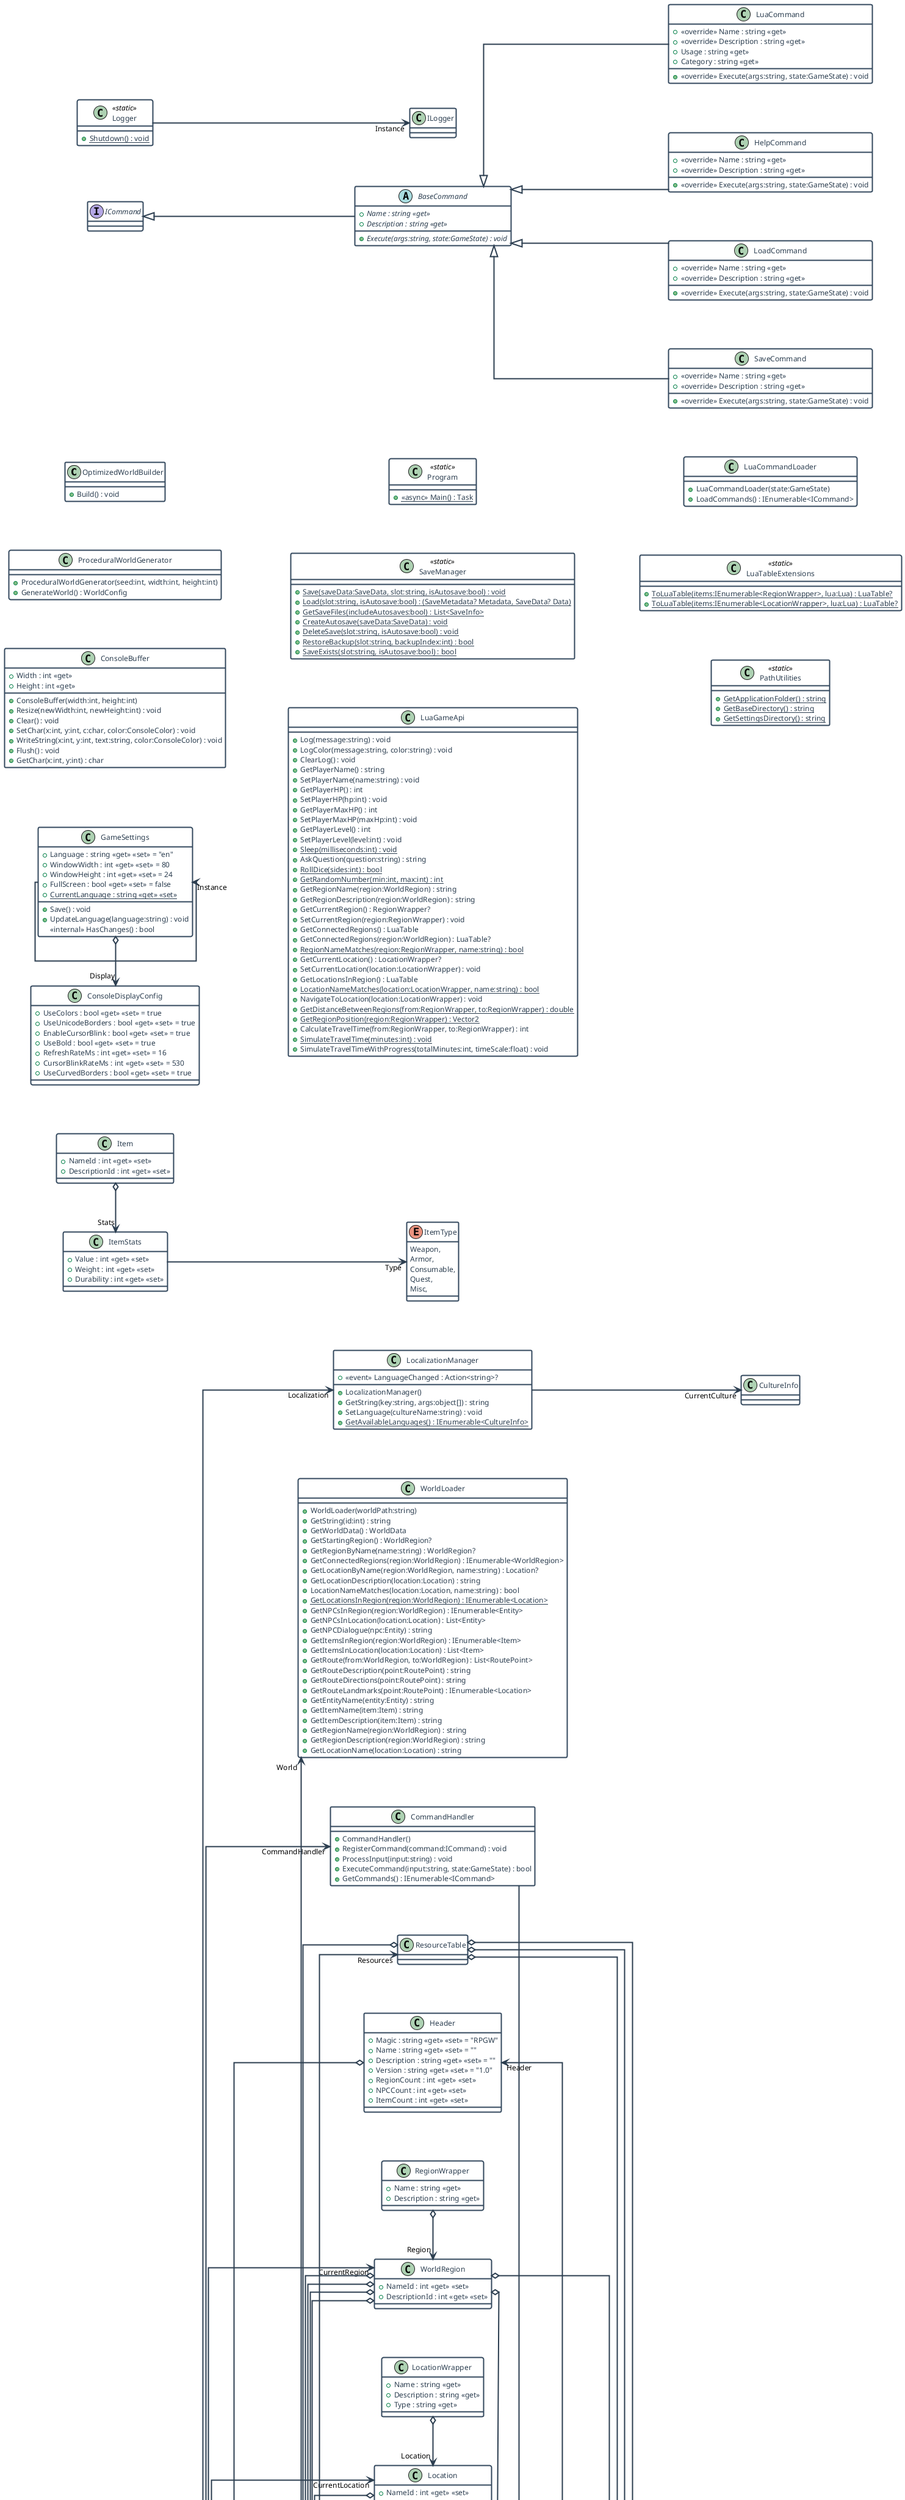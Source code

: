 @startuml

' Layout improvements
left to right direction
skinparam linetype ortho
skinparam nodesep 80
skinparam ranksep 100

' Visual styling
skinparam class {
    BackgroundColor White
    ArrowColor #2C3E50
    BorderColor #34495E
    BorderThickness 2
    FontSize 14
    FontName Arial
    AttributeFontColor #2C3E50
    AttributeFontSize 12
    Padding 20
    Margin 20
}

' Arrow styling
skinparam arrow {
    Color #2C3E50
    Thickness 2
    FontSize 12
}

' Relationship styling
skinparam relationship {
    BackgroundColor White
    FontSize 12
}

class OptimizedWorldBuilder {
    + Build() : void
}
class ProceduralWorldGenerator {
    + ProceduralWorldGenerator(seed:int, width:int, height:int)
    + GenerateWorld() : WorldConfig
}
class WorldConfig {
    + Name : string <<get>> <<set>> = "Demo World"
    + Description : string <<get>> <<set>> = "A sample RPG world"
}
class RegionConfig {
    + Name : string <<get>> <<set>> = ""
    + Description : string <<get>> <<set>> = ""
}
class LocationConfig {
    + Name : string <<get>> <<set>> = ""
    + Type : string <<get>> <<set>> = ""
    + Description : string <<get>> <<set>> = ""
}
class RoutePoint {
    + DescriptionId : int <<get>> <<set>>
    + DirectionsId : int <<get>> <<set>>
    + Description : string <<get>> <<set>> = ""
    + Directions : string <<get>> <<set>> = ""
}
class Header {
    + Magic : string <<get>> <<set>> = "RPGW"
    + Name : string <<get>> <<set>> = ""
    + Description : string <<get>> <<set>> = ""
    + Version : string <<get>> <<set>> = "1.0"
    + RegionCount : int <<get>> <<set>>
    + NPCCount : int <<get>> <<set>>
    + ItemCount : int <<get>> <<set>>
}
class ResourceTable {
}
class GenWorldRegion {
    + NameId : int <<get>> <<set>>
    + DescriptionId : int <<get>> <<set>>
}
class Location {
    + NameId : int <<get>> <<set>>
    + TypeId : int <<get>> <<set>>
    + DescriptionId : int <<get>> <<set>>
}
class Entity {
    + NameId : int <<get>> <<set>>
    + Level : int <<get>> <<set>>
    + HP : int <<get>> <<set>>
}
class Item {
    + NameId : int <<get>> <<set>>
    + DescriptionId : int <<get>> <<set>>
}
class Vector2 {
    + X : float <<get>> <<set>>
    + Y : float <<get>> <<set>>
}
class EntityStats {
    + Strength : int <<get>> <<set>>
    + Dexterity : int <<get>> <<set>>
    + Intelligence : int <<get>> <<set>>
    + Defense : int <<get>> <<set>>
}
class ItemStats {
    + Value : int <<get>> <<set>>
    + Weight : int <<get>> <<set>>
    + Durability : int <<get>> <<set>>
}
enum ItemType {
    Weapon,
    Armor,
    Consumable,
    Quest,
    Misc,
}
class "List`1"<T> {
}
class "Dictionary`2"<T1,T2> {
}
WorldConfig o-> "Regions<RegionConfig>" "List`1"
WorldConfig o-> "NPCs<string>" "List`1"
WorldConfig o-> "Items<string>" "List`1"
RegionConfig o-> "Connections<string>" "List`1"
RegionConfig o-> "NPCs<string>" "List`1"
RegionConfig o-> "Items<string>" "List`1"
RegionConfig o-> "Locations<LocationConfig>" "List`1"
RegionConfig o-> "Routes<string,List<RoutePoint>>" "Dictionary`2"
LocationConfig o-> "NPCs<string>" "List`1"
LocationConfig o-> "Items<string>" "List`1"
RoutePoint o-> "Landmarks<LocationConfig>" "List`1"
Header o-> "CreatedAt" DateTime
ResourceTable o-> "StringPool<string,int>" "Dictionary`2"
ResourceTable o-> "TextureRefs<string,int>" "Dictionary`2"
ResourceTable o-> "SoundRefs<string,int>" "Dictionary`2"
ResourceTable o-> "SharedDialogue<string>" "List`1"
GenWorldRegion o-> "Connections<int>" "List`1"
GenWorldRegion o-> "NPCs<int>" "List`1"
GenWorldRegion o-> "Items<int>" "List`1"
GenWorldRegion o-> "Position" Vector2
GenWorldRegion o-> "Locations<Location>" "List`1"
GenWorldRegion o-> "Routes<int,List<RoutePoint>>" "Dictionary`2"
Location o-> "NPCs<int>" "List`1"
Location o-> "Items<int>" "List`1"
Entity o-> "DialogueRefs<int>" "List`1"
Entity o-> "Stats" EntityStats
Item o-> "Stats" ItemStats
ItemStats --> "Type" ItemType
struct ColoredText <<record>> {
    + Text : string <<get>> <<init>>
}
class GameState {
    + AddLogMessage(message:ColoredText) : void
    + PlayerName : string <<get>> <<set>> = "Hero"
    + Level : int <<get>> <<set>> = 1
    + HP : int <<get>> <<set>> = 100
    + MaxHP : int <<get>> <<set>> = 100
    + Gold : int <<get>> <<set>> = 100
    + Running : bool <<get>> <<set>> = true
    + CurrentWorldPath : string <<get>> = ""
    + GameState(manager:ConsoleWindowManager)
    + SaveGame(slot:string) : void
    + LoadGame(slot:string) : bool
    + LoadWorld(worldPath:string, isNewGame:bool) : void
    + NavigateToLocation(location:Location) : void
}
class "List`1"<T> {
}
class "Dictionary`2"<T1,T2> {
}
ColoredText o-> "Color" ConsoleColor
GameState o-> "GameLog<ColoredText>" "List`1"
GameState --> "WindowManager" ConsoleWindowManager
GameState o-> "Stats<string,int>" "Dictionary`2"
GameState o-> "Inventory<string>" "List`1"
GameState o-> "GameFlags<string,bool>" "Dictionary`2"
GameState --> "CommandHandler" CommandHandler
GameState --> "Localization" LocalizationManager
GameState --> "World" WorldLoader
GameState --> "CurrentRegion" WorldRegion
GameState --> "CurrentLocation" Location
class CommandHandler {
    + CommandHandler()
    + RegisterCommand(command:ICommand) : void
    + ProcessInput(input:string) : void
    + ExecuteCommand(input:string, state:GameState) : bool
    + GetCommands() : IEnumerable<ICommand>
}
class "Action`1"<T> {
}
CommandHandler --> "InputHandler<string>" "Action`1"
class WorldLoader {
    + WorldLoader(worldPath:string)
    + GetString(id:int) : string
    + GetWorldData() : WorldData
    + GetStartingRegion() : WorldRegion?
    + GetRegionByName(name:string) : WorldRegion?
    + GetConnectedRegions(region:WorldRegion) : IEnumerable<WorldRegion>
    + GetLocationByName(region:WorldRegion, name:string) : Location?
    + GetLocationDescription(location:Location) : string
    + LocationNameMatches(location:Location, name:string) : bool
    + {static} GetLocationsInRegion(region:WorldRegion) : IEnumerable<Location>
    + GetNPCsInRegion(region:WorldRegion) : IEnumerable<Entity>
    + GetNPCsInLocation(location:Location) : List<Entity>
    + GetNPCDialogue(npc:Entity) : string
    + GetItemsInRegion(region:WorldRegion) : IEnumerable<Item>
    + GetItemsInLocation(location:Location) : List<Item>
    + GetRoute(from:WorldRegion, to:WorldRegion) : List<RoutePoint>
    + GetRouteDescription(point:RoutePoint) : string
    + GetRouteDirections(point:RoutePoint) : string
    + GetRouteLandmarks(point:RoutePoint) : IEnumerable<Location>
    + GetEntityName(entity:Entity) : string
    + GetItemName(item:Item) : string
    + GetItemDescription(item:Item) : string
    + GetRegionName(region:WorldRegion) : string
    + GetRegionDescription(region:WorldRegion) : string
    + GetLocationName(location:Location) : string
}
class LocalizationManager {
    +  <<event>> LanguageChanged : Action<string>? 
    + LocalizationManager()
    + GetString(key:string, args:object[]) : string
    + SetLanguage(cultureName:string) : void
    + {static} GetAvailableLanguages() : IEnumerable<CultureInfo>
}
LocalizationManager --> "CurrentCulture" CultureInfo
class Region {
    + X : int <<get>> <<set>>
    + Y : int <<get>> <<set>>
    + Width : int <<get>> <<set>>
    + Height : int <<get>> <<set>>
    + Padding : int <<get>> <<set>> = 1
    + ZIndex : int <<get>> <<set>> = 0
    + Name : string? <<get>> <<set>>
    + IsVisible : bool <<get>> <<set>> = true
}
struct Rectangle {
    + X : int <<get>>
    + Y : int <<get>>
    + Width : int <<get>>
    + Height : int <<get>>
    + Intersects(other:Rectangle) : bool
}
class ConsoleWindowManager {
    + ConsoleWindowManager()
    + AddRegion(name:string, region:Region) : void
    + UpdateRegion(name:string, updateAction:Action<Region>) : void
    + CheckResize() : bool
    + {static} IsDoubleWidth(c:char) : bool
    + RenderWrappedText(region:Region, lines:IEnumerable<ColoredText>) : void
    + <<async>> DisposeAsync() : ValueTask
    + ClearDisplay() : void
    + Dispose() : void
    + QueueRender() : void
    + UpdateInputText(text:string, color:ConsoleColor) : void
    + UpdateDisplaySettings(newConfig:ConsoleDisplayConfig) : void
    + RenderMap(region:Region, world:WorldData, currentRegion:WorldRegion) : void
    + RenderRegionMap(region:Region, currentRegion:WorldRegion) : void
    + GetRegions() : Dictionary<string, Region>
    + RemoveRegion(name:string) : void
}
class ConsoleBuffer {
    + Width : int <<get>>
    + Height : int <<get>>
    + ConsoleBuffer(width:int, height:int)
    + Resize(newWidth:int, newHeight:int) : void
    + Clear() : void
    + SetChar(x:int, y:int, c:char, color:ConsoleColor) : void
    + WriteString(x:int, y:int, text:string, color:ConsoleColor) : void
    + Flush() : void
    + GetChar(x:int, y:int) : char
}
Region o-> "BorderColor" ConsoleColor
Region o-> "TitleColor" ConsoleColor
Region --> "RenderContent<Region>" "Action`1"
Region --> "Bounds" Rectangle
Region --> "ContentBounds" Rectangle
IDisposable <|-- ConsoleWindowManager
class WorldRegion {
    + NameId : int <<get>> <<set>>
    + DescriptionId : int <<get>> <<set>>
}
class WorldData {
}
class "List`1"<T> {
}
class "Dictionary`2"<T1,T2> {
}
WorldRegion o-> "Connections<int>" "List`1"
WorldRegion o-> "NPCs<int>" "List`1"
WorldRegion o-> "Items<int>" "List`1"
WorldRegion o-> "Position" Vector2
WorldRegion o-> "Locations<Location>" "List`1"
WorldRegion o-> "Routes<int,List<RoutePoint>>" "Dictionary`2"
WorldData o-> "Header" Header
WorldData o-> "Resources" ResourceTable
WorldData o-> "Regions<WorldRegion>" "List`1"
WorldData o-> "NPCs<Entity>" "List`1"
WorldData o-> "Items<Item>" "List`1"
class Program <<static>> {
    + {static} <<async>> Main() : Task
}
class SaveData {
    + PlayerName : string <<get>> <<set>> = "Hero"
    + Level : int <<get>> <<set>> = 1
    + HP : int <<get>> <<set>> = 100
    + MaxHP : int <<get>> <<set>> = 100
    + CurrentRegionId : string <<get>> <<set>> = ""
    + WorldPath : string <<get>> <<set>> = ""
    + Gold : int <<get>> <<set>> = 100
    + WorldSeed : string <<get>> <<set>> = ""
    + WorldName : string <<get>> <<set>> = ""
    + DisplayName : string <<get>>
    + Description : string <<get>>
    + UpdatePlayTime() : void
}
class "Dictionary`2"<T1,T2> {
}
class "List`1"<T> {
}
SaveData --> "SaveTime" DateTime
SaveData o-> "Stats<string,int>" "Dictionary`2"
SaveData o-> "Inventory<string>" "List`1"
SaveData o-> "GameFlags<string,bool>" "Dictionary`2"
SaveData o-> "TotalPlayTime" TimeSpan
SaveData o-> "LastPlayTime" DateTime
SaveData --> "WorldCreatedAt" DateTime
class SaveManager <<static>> {
    + {static} Save(saveData:SaveData, slot:string, isAutosave:bool) : void
    + {static} Load(slot:string, isAutosave:bool) : (SaveMetadata? Metadata, SaveData? Data)
    + {static} GetSaveFiles(includeAutosaves:bool) : List<SaveInfo>
    + {static} CreateAutosave(saveData:SaveData) : void
    + {static} DeleteSave(slot:string, isAutosave:bool) : void
    + {static} RestoreBackup(slot:string, backupIndex:int) : bool
    + {static} SaveExists(slot:string, isAutosave:bool) : bool
}
class SaveInfo {
    + Slot : string <<get>> <<set>> = ""
    + IsAutosave : bool <<get>> <<set>>
    + FilePath : string <<get>> <<set>> = ""
    + Deconstruct(slot:string, data:SaveData) : void
}
class SaveMetadata {
    + Version : int <<get>> <<set>>
    + LastPlayedCharacter : string <<get>> <<set>> = ""
    + WorldPath : string <<get>> <<set>> = ""
    + CharacterLevel : int <<get>> <<set>>
}
enum SaveType {
    Manual,
    Autosave,
    Quicksave,
}
class "Dictionary`2"<T1,T2> {
}
SaveInfo o-> "Metadata" SaveMetadata
SaveMetadata --> "SaveTime" DateTime
SaveMetadata --> "TotalPlayTime" TimeSpan
SaveMetadata --> "SaveType" SaveType
SaveMetadata o-> "CustomData<string,string>" "Dictionary`2"
class ConsoleDisplayConfig {
    + UseColors : bool <<get>> <<set>> = true
    + UseUnicodeBorders : bool <<get>> <<set>> = true
    + EnableCursorBlink : bool <<get>> <<set>> = true
    + UseBold : bool <<get>> <<set>> = true
    + RefreshRateMs : int <<get>> <<set>> = 16
    + CursorBlinkRateMs : int <<get>> <<set>> = 530
    + UseCurvedBorders : bool <<get>> <<set>> = true
}
class GameSettings {
    + Language : string <<get>> <<set>> = "en"
    + WindowWidth : int <<get>> <<set>> = 80
    + WindowHeight : int <<get>> <<set>> = 24
    + FullScreen : bool <<get>> <<set>> = false
    + Save() : void
    + {static} CurrentLanguage : string <<get>> <<set>>
    + UpdateLanguage(language:string) : void
    <<internal>> HasChanges() : bool
}
GameSettings o-> "Display" ConsoleDisplayConfig
GameSettings --> "Instance" GameSettings
abstract class BaseCommand {
    + {abstract} Name : string <<get>>
    + {abstract} Description : string <<get>>
    + {abstract} Execute(args:string, state:GameState) : void
}
ICommand <|-- BaseCommand
class LuaCommand {
    + <<override>> Name : string <<get>>
    + <<override>> Description : string <<get>>
    + Usage : string <<get>>
    + Category : string <<get>>
    + <<override>> Execute(args:string, state:GameState) : void
}
BaseCommand <|-- LuaCommand
class LuaGameApi {
    + Log(message:string) : void
    + LogColor(message:string, color:string) : void
    + ClearLog() : void
    + GetPlayerName() : string
    + SetPlayerName(name:string) : void
    + GetPlayerHP() : int
    + SetPlayerHP(hp:int) : void
    + GetPlayerMaxHP() : int
    + SetPlayerMaxHP(maxHp:int) : void
    + GetPlayerLevel() : int
    + SetPlayerLevel(level:int) : void
    + {static} Sleep(milliseconds:int) : void
    + AskQuestion(question:string) : string
    + {static} RollDice(sides:int) : bool
    + {static} GetRandomNumber(min:int, max:int) : int
    + GetRegionName(region:WorldRegion) : string
    + GetRegionDescription(region:WorldRegion) : string
    + GetCurrentRegion() : RegionWrapper?
    + SetCurrentRegion(region:RegionWrapper) : void
    + GetConnectedRegions() : LuaTable
    + GetConnectedRegions(region:WorldRegion) : LuaTable?
    + {static} RegionNameMatches(region:RegionWrapper, name:string) : bool
    + GetCurrentLocation() : LocationWrapper?
    + SetCurrentLocation(location:LocationWrapper) : void
    + GetLocationsInRegion() : LuaTable
    + {static} LocationNameMatches(location:LocationWrapper, name:string) : bool
    + NavigateToLocation(location:LocationWrapper) : void
    + {static} GetDistanceBetweenRegions(from:RegionWrapper, to:RegionWrapper) : double
    + {static} GetRegionPosition(region:RegionWrapper) : Vector2
    + CalculateTravelTime(from:RegionWrapper, to:RegionWrapper) : int
    + {static} SimulateTravelTime(minutes:int) : void
    + SimulateTravelTimeWithProgress(totalMinutes:int, timeScale:float) : void
}
class LuaCommandLoader {
    + LuaCommandLoader(state:GameState)
    + LoadCommands() : IEnumerable<ICommand>
}
class HelpCommand {
    + <<override>> Name : string <<get>>
    + <<override>> Description : string <<get>>
    + <<override>> Execute(args:string, state:GameState) : void
}
BaseCommand <|-- HelpCommand
class LoadCommand {
    + <<override>> Name : string <<get>>
    + <<override>> Description : string <<get>>
    + <<override>> Execute(args:string, state:GameState) : void
}
BaseCommand <|-- LoadCommand
class SaveCommand {
    + <<override>> Name : string <<get>>
    + <<override>> Description : string <<get>>
    + <<override>> Execute(args:string, state:GameState) : void
}
BaseCommand <|-- SaveCommand
class RegionWrapper {
    + Name : string <<get>>
    + Description : string <<get>>
}
class LocationWrapper {
    + Name : string <<get>>
    + Description : string <<get>>
    + Type : string <<get>>
}
class LuaTableExtensions <<static>> {
    + {static} ToLuaTable(items:IEnumerable<RegionWrapper>, lua:Lua) : LuaTable?
    + {static} ToLuaTable(items:IEnumerable<LocationWrapper>, lua:Lua) : LuaTable?
}
RegionWrapper o-> "Region" WorldRegion
LocationWrapper o-> "Location" Location
interface ICommand {
}
class Logger <<static>> {
    + {static} Shutdown() : void
}
Logger --> "Instance" ILogger
class PathUtilities <<static>> {
    + {static} GetApplicationFolder() : string
    + {static} GetBaseDirectory() : string
    + {static} GetSettingsDirectory() : string
}
@enduml
